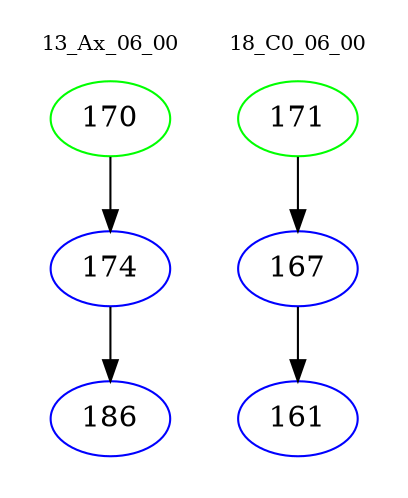 digraph{
subgraph cluster_0 {
color = white
label = "13_Ax_06_00";
fontsize=10;
T0_170 [label="170", color="green"]
T0_170 -> T0_174 [color="black"]
T0_174 [label="174", color="blue"]
T0_174 -> T0_186 [color="black"]
T0_186 [label="186", color="blue"]
}
subgraph cluster_1 {
color = white
label = "18_C0_06_00";
fontsize=10;
T1_171 [label="171", color="green"]
T1_171 -> T1_167 [color="black"]
T1_167 [label="167", color="blue"]
T1_167 -> T1_161 [color="black"]
T1_161 [label="161", color="blue"]
}
}
